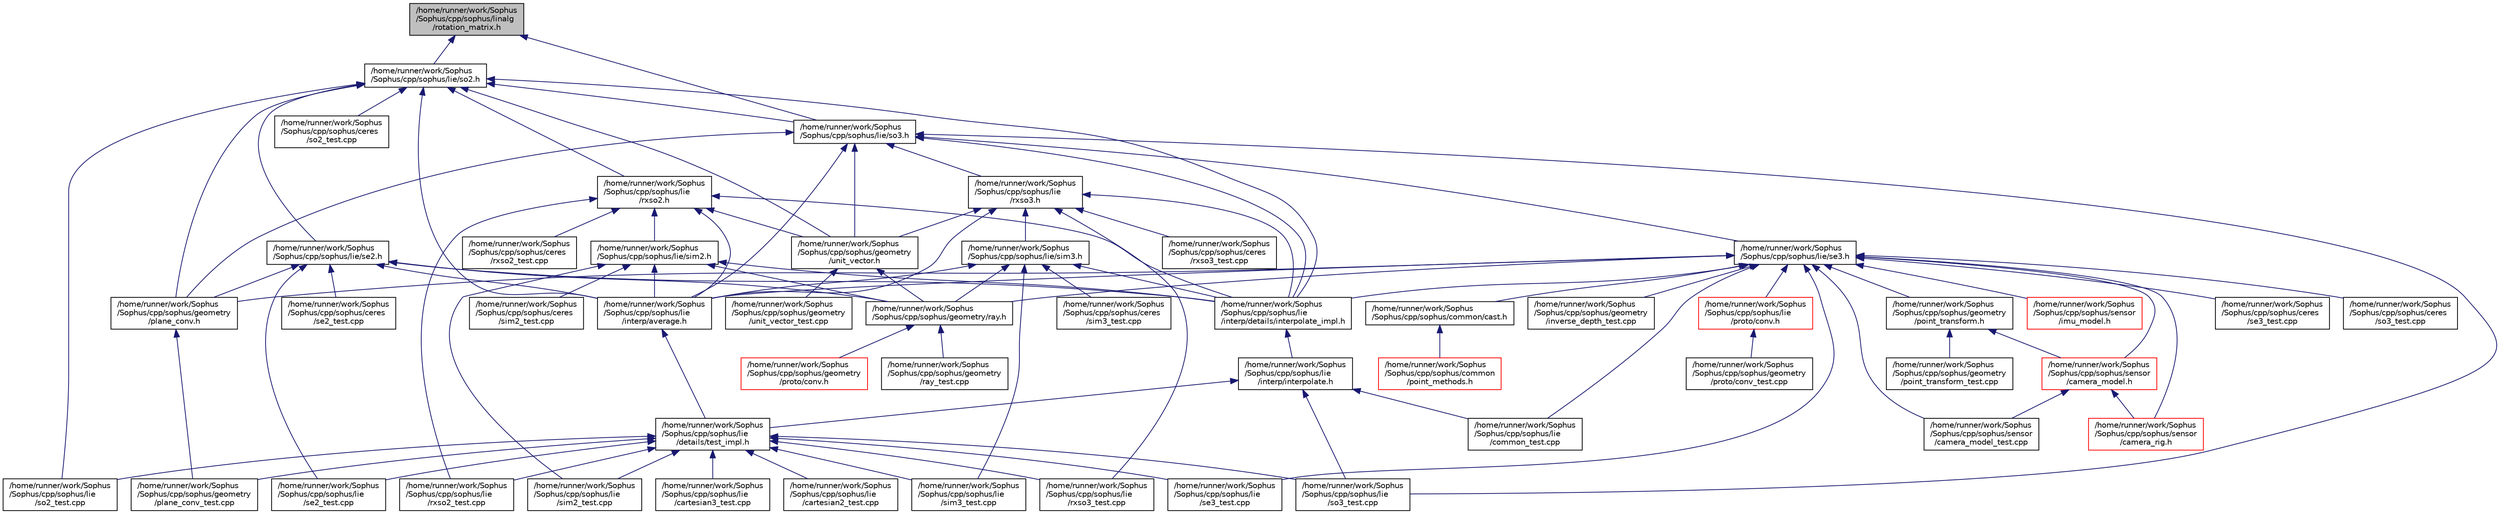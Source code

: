 digraph "/home/runner/work/Sophus/Sophus/cpp/sophus/linalg/rotation_matrix.h"
{
 // LATEX_PDF_SIZE
  edge [fontname="Helvetica",fontsize="10",labelfontname="Helvetica",labelfontsize="10"];
  node [fontname="Helvetica",fontsize="10",shape=record];
  Node1 [label="/home/runner/work/Sophus\l/Sophus/cpp/sophus/linalg\l/rotation_matrix.h",height=0.2,width=0.4,color="black", fillcolor="grey75", style="filled", fontcolor="black",tooltip=" "];
  Node1 -> Node2 [dir="back",color="midnightblue",fontsize="10",style="solid",fontname="Helvetica"];
  Node2 [label="/home/runner/work/Sophus\l/Sophus/cpp/sophus/lie/so2.h",height=0.2,width=0.4,color="black", fillcolor="white", style="filled",URL="$so2_8h.html",tooltip=" "];
  Node2 -> Node3 [dir="back",color="midnightblue",fontsize="10",style="solid",fontname="Helvetica"];
  Node3 [label="/home/runner/work/Sophus\l/Sophus/cpp/sophus/ceres\l/so2_test.cpp",height=0.2,width=0.4,color="black", fillcolor="white", style="filled",URL="$ceres_2so2__test_8cpp.html",tooltip=" "];
  Node2 -> Node4 [dir="back",color="midnightblue",fontsize="10",style="solid",fontname="Helvetica"];
  Node4 [label="/home/runner/work/Sophus\l/Sophus/cpp/sophus/geometry\l/plane_conv.h",height=0.2,width=0.4,color="black", fillcolor="white", style="filled",URL="$plane__conv_8h.html",tooltip=" "];
  Node4 -> Node5 [dir="back",color="midnightblue",fontsize="10",style="solid",fontname="Helvetica"];
  Node5 [label="/home/runner/work/Sophus\l/Sophus/cpp/sophus/geometry\l/plane_conv_test.cpp",height=0.2,width=0.4,color="black", fillcolor="white", style="filled",URL="$plane__conv__test_8cpp.html",tooltip=" "];
  Node2 -> Node6 [dir="back",color="midnightblue",fontsize="10",style="solid",fontname="Helvetica"];
  Node6 [label="/home/runner/work/Sophus\l/Sophus/cpp/sophus/geometry\l/unit_vector.h",height=0.2,width=0.4,color="black", fillcolor="white", style="filled",URL="$unit__vector_8h.html",tooltip=" "];
  Node6 -> Node7 [dir="back",color="midnightblue",fontsize="10",style="solid",fontname="Helvetica"];
  Node7 [label="/home/runner/work/Sophus\l/Sophus/cpp/sophus/geometry/ray.h",height=0.2,width=0.4,color="black", fillcolor="white", style="filled",URL="$ray_8h.html",tooltip=" "];
  Node7 -> Node8 [dir="back",color="midnightblue",fontsize="10",style="solid",fontname="Helvetica"];
  Node8 [label="/home/runner/work/Sophus\l/Sophus/cpp/sophus/geometry\l/proto/conv.h",height=0.2,width=0.4,color="red", fillcolor="white", style="filled",URL="$geometry_2proto_2conv_8h.html",tooltip=" "];
  Node7 -> Node10 [dir="back",color="midnightblue",fontsize="10",style="solid",fontname="Helvetica"];
  Node10 [label="/home/runner/work/Sophus\l/Sophus/cpp/sophus/geometry\l/ray_test.cpp",height=0.2,width=0.4,color="black", fillcolor="white", style="filled",URL="$ray__test_8cpp.html",tooltip=" "];
  Node6 -> Node11 [dir="back",color="midnightblue",fontsize="10",style="solid",fontname="Helvetica"];
  Node11 [label="/home/runner/work/Sophus\l/Sophus/cpp/sophus/geometry\l/unit_vector_test.cpp",height=0.2,width=0.4,color="black", fillcolor="white", style="filled",URL="$unit__vector__test_8cpp.html",tooltip=" "];
  Node2 -> Node12 [dir="back",color="midnightblue",fontsize="10",style="solid",fontname="Helvetica"];
  Node12 [label="/home/runner/work/Sophus\l/Sophus/cpp/sophus/lie\l/interp/average.h",height=0.2,width=0.4,color="black", fillcolor="white", style="filled",URL="$average_8h.html",tooltip=" "];
  Node12 -> Node13 [dir="back",color="midnightblue",fontsize="10",style="solid",fontname="Helvetica"];
  Node13 [label="/home/runner/work/Sophus\l/Sophus/cpp/sophus/lie\l/details/test_impl.h",height=0.2,width=0.4,color="black", fillcolor="white", style="filled",URL="$lie_2details_2test__impl_8h.html",tooltip=" "];
  Node13 -> Node5 [dir="back",color="midnightblue",fontsize="10",style="solid",fontname="Helvetica"];
  Node13 -> Node14 [dir="back",color="midnightblue",fontsize="10",style="solid",fontname="Helvetica"];
  Node14 [label="/home/runner/work/Sophus\l/Sophus/cpp/sophus/lie\l/cartesian2_test.cpp",height=0.2,width=0.4,color="black", fillcolor="white", style="filled",URL="$cartesian2__test_8cpp.html",tooltip=" "];
  Node13 -> Node15 [dir="back",color="midnightblue",fontsize="10",style="solid",fontname="Helvetica"];
  Node15 [label="/home/runner/work/Sophus\l/Sophus/cpp/sophus/lie\l/cartesian3_test.cpp",height=0.2,width=0.4,color="black", fillcolor="white", style="filled",URL="$cartesian3__test_8cpp.html",tooltip=" "];
  Node13 -> Node16 [dir="back",color="midnightblue",fontsize="10",style="solid",fontname="Helvetica"];
  Node16 [label="/home/runner/work/Sophus\l/Sophus/cpp/sophus/lie\l/rxso2_test.cpp",height=0.2,width=0.4,color="black", fillcolor="white", style="filled",URL="$lie_2rxso2__test_8cpp.html",tooltip=" "];
  Node13 -> Node17 [dir="back",color="midnightblue",fontsize="10",style="solid",fontname="Helvetica"];
  Node17 [label="/home/runner/work/Sophus\l/Sophus/cpp/sophus/lie\l/rxso3_test.cpp",height=0.2,width=0.4,color="black", fillcolor="white", style="filled",URL="$lie_2rxso3__test_8cpp.html",tooltip=" "];
  Node13 -> Node18 [dir="back",color="midnightblue",fontsize="10",style="solid",fontname="Helvetica"];
  Node18 [label="/home/runner/work/Sophus\l/Sophus/cpp/sophus/lie\l/se2_test.cpp",height=0.2,width=0.4,color="black", fillcolor="white", style="filled",URL="$lie_2se2__test_8cpp.html",tooltip=" "];
  Node13 -> Node19 [dir="back",color="midnightblue",fontsize="10",style="solid",fontname="Helvetica"];
  Node19 [label="/home/runner/work/Sophus\l/Sophus/cpp/sophus/lie\l/se3_test.cpp",height=0.2,width=0.4,color="black", fillcolor="white", style="filled",URL="$lie_2se3__test_8cpp.html",tooltip=" "];
  Node13 -> Node20 [dir="back",color="midnightblue",fontsize="10",style="solid",fontname="Helvetica"];
  Node20 [label="/home/runner/work/Sophus\l/Sophus/cpp/sophus/lie\l/sim2_test.cpp",height=0.2,width=0.4,color="black", fillcolor="white", style="filled",URL="$lie_2sim2__test_8cpp.html",tooltip=" "];
  Node13 -> Node21 [dir="back",color="midnightblue",fontsize="10",style="solid",fontname="Helvetica"];
  Node21 [label="/home/runner/work/Sophus\l/Sophus/cpp/sophus/lie\l/sim3_test.cpp",height=0.2,width=0.4,color="black", fillcolor="white", style="filled",URL="$lie_2sim3__test_8cpp.html",tooltip=" "];
  Node13 -> Node22 [dir="back",color="midnightblue",fontsize="10",style="solid",fontname="Helvetica"];
  Node22 [label="/home/runner/work/Sophus\l/Sophus/cpp/sophus/lie\l/so2_test.cpp",height=0.2,width=0.4,color="black", fillcolor="white", style="filled",URL="$lie_2so2__test_8cpp.html",tooltip=" "];
  Node13 -> Node23 [dir="back",color="midnightblue",fontsize="10",style="solid",fontname="Helvetica"];
  Node23 [label="/home/runner/work/Sophus\l/Sophus/cpp/sophus/lie\l/so3_test.cpp",height=0.2,width=0.4,color="black", fillcolor="white", style="filled",URL="$lie_2so3__test_8cpp.html",tooltip=" "];
  Node2 -> Node24 [dir="back",color="midnightblue",fontsize="10",style="solid",fontname="Helvetica"];
  Node24 [label="/home/runner/work/Sophus\l/Sophus/cpp/sophus/lie\l/interp/details/interpolate_impl.h",height=0.2,width=0.4,color="black", fillcolor="white", style="filled",URL="$interpolate__impl_8h.html",tooltip=" "];
  Node24 -> Node25 [dir="back",color="midnightblue",fontsize="10",style="solid",fontname="Helvetica"];
  Node25 [label="/home/runner/work/Sophus\l/Sophus/cpp/sophus/lie\l/interp/interpolate.h",height=0.2,width=0.4,color="black", fillcolor="white", style="filled",URL="$interpolate_8h.html",tooltip=" "];
  Node25 -> Node26 [dir="back",color="midnightblue",fontsize="10",style="solid",fontname="Helvetica"];
  Node26 [label="/home/runner/work/Sophus\l/Sophus/cpp/sophus/lie\l/common_test.cpp",height=0.2,width=0.4,color="black", fillcolor="white", style="filled",URL="$common__test_8cpp.html",tooltip=" "];
  Node25 -> Node13 [dir="back",color="midnightblue",fontsize="10",style="solid",fontname="Helvetica"];
  Node25 -> Node23 [dir="back",color="midnightblue",fontsize="10",style="solid",fontname="Helvetica"];
  Node2 -> Node27 [dir="back",color="midnightblue",fontsize="10",style="solid",fontname="Helvetica"];
  Node27 [label="/home/runner/work/Sophus\l/Sophus/cpp/sophus/lie\l/rxso2.h",height=0.2,width=0.4,color="black", fillcolor="white", style="filled",URL="$rxso2_8h.html",tooltip=" "];
  Node27 -> Node28 [dir="back",color="midnightblue",fontsize="10",style="solid",fontname="Helvetica"];
  Node28 [label="/home/runner/work/Sophus\l/Sophus/cpp/sophus/ceres\l/rxso2_test.cpp",height=0.2,width=0.4,color="black", fillcolor="white", style="filled",URL="$ceres_2rxso2__test_8cpp.html",tooltip=" "];
  Node27 -> Node6 [dir="back",color="midnightblue",fontsize="10",style="solid",fontname="Helvetica"];
  Node27 -> Node12 [dir="back",color="midnightblue",fontsize="10",style="solid",fontname="Helvetica"];
  Node27 -> Node24 [dir="back",color="midnightblue",fontsize="10",style="solid",fontname="Helvetica"];
  Node27 -> Node16 [dir="back",color="midnightblue",fontsize="10",style="solid",fontname="Helvetica"];
  Node27 -> Node29 [dir="back",color="midnightblue",fontsize="10",style="solid",fontname="Helvetica"];
  Node29 [label="/home/runner/work/Sophus\l/Sophus/cpp/sophus/lie/sim2.h",height=0.2,width=0.4,color="black", fillcolor="white", style="filled",URL="$sim2_8h.html",tooltip=" "];
  Node29 -> Node30 [dir="back",color="midnightblue",fontsize="10",style="solid",fontname="Helvetica"];
  Node30 [label="/home/runner/work/Sophus\l/Sophus/cpp/sophus/ceres\l/sim2_test.cpp",height=0.2,width=0.4,color="black", fillcolor="white", style="filled",URL="$ceres_2sim2__test_8cpp.html",tooltip=" "];
  Node29 -> Node7 [dir="back",color="midnightblue",fontsize="10",style="solid",fontname="Helvetica"];
  Node29 -> Node12 [dir="back",color="midnightblue",fontsize="10",style="solid",fontname="Helvetica"];
  Node29 -> Node24 [dir="back",color="midnightblue",fontsize="10",style="solid",fontname="Helvetica"];
  Node29 -> Node20 [dir="back",color="midnightblue",fontsize="10",style="solid",fontname="Helvetica"];
  Node2 -> Node31 [dir="back",color="midnightblue",fontsize="10",style="solid",fontname="Helvetica"];
  Node31 [label="/home/runner/work/Sophus\l/Sophus/cpp/sophus/lie/so3.h",height=0.2,width=0.4,color="black", fillcolor="white", style="filled",URL="$so3_8h.html",tooltip=" "];
  Node31 -> Node4 [dir="back",color="midnightblue",fontsize="10",style="solid",fontname="Helvetica"];
  Node31 -> Node6 [dir="back",color="midnightblue",fontsize="10",style="solid",fontname="Helvetica"];
  Node31 -> Node12 [dir="back",color="midnightblue",fontsize="10",style="solid",fontname="Helvetica"];
  Node31 -> Node24 [dir="back",color="midnightblue",fontsize="10",style="solid",fontname="Helvetica"];
  Node31 -> Node32 [dir="back",color="midnightblue",fontsize="10",style="solid",fontname="Helvetica"];
  Node32 [label="/home/runner/work/Sophus\l/Sophus/cpp/sophus/lie\l/rxso3.h",height=0.2,width=0.4,color="black", fillcolor="white", style="filled",URL="$rxso3_8h.html",tooltip=" "];
  Node32 -> Node33 [dir="back",color="midnightblue",fontsize="10",style="solid",fontname="Helvetica"];
  Node33 [label="/home/runner/work/Sophus\l/Sophus/cpp/sophus/ceres\l/rxso3_test.cpp",height=0.2,width=0.4,color="black", fillcolor="white", style="filled",URL="$ceres_2rxso3__test_8cpp.html",tooltip=" "];
  Node32 -> Node6 [dir="back",color="midnightblue",fontsize="10",style="solid",fontname="Helvetica"];
  Node32 -> Node12 [dir="back",color="midnightblue",fontsize="10",style="solid",fontname="Helvetica"];
  Node32 -> Node24 [dir="back",color="midnightblue",fontsize="10",style="solid",fontname="Helvetica"];
  Node32 -> Node17 [dir="back",color="midnightblue",fontsize="10",style="solid",fontname="Helvetica"];
  Node32 -> Node34 [dir="back",color="midnightblue",fontsize="10",style="solid",fontname="Helvetica"];
  Node34 [label="/home/runner/work/Sophus\l/Sophus/cpp/sophus/lie/sim3.h",height=0.2,width=0.4,color="black", fillcolor="white", style="filled",URL="$sim3_8h.html",tooltip=" "];
  Node34 -> Node35 [dir="back",color="midnightblue",fontsize="10",style="solid",fontname="Helvetica"];
  Node35 [label="/home/runner/work/Sophus\l/Sophus/cpp/sophus/ceres\l/sim3_test.cpp",height=0.2,width=0.4,color="black", fillcolor="white", style="filled",URL="$ceres_2sim3__test_8cpp.html",tooltip=" "];
  Node34 -> Node7 [dir="back",color="midnightblue",fontsize="10",style="solid",fontname="Helvetica"];
  Node34 -> Node12 [dir="back",color="midnightblue",fontsize="10",style="solid",fontname="Helvetica"];
  Node34 -> Node24 [dir="back",color="midnightblue",fontsize="10",style="solid",fontname="Helvetica"];
  Node34 -> Node21 [dir="back",color="midnightblue",fontsize="10",style="solid",fontname="Helvetica"];
  Node31 -> Node36 [dir="back",color="midnightblue",fontsize="10",style="solid",fontname="Helvetica"];
  Node36 [label="/home/runner/work/Sophus\l/Sophus/cpp/sophus/lie/se3.h",height=0.2,width=0.4,color="black", fillcolor="white", style="filled",URL="$se3_8h.html",tooltip=" "];
  Node36 -> Node37 [dir="back",color="midnightblue",fontsize="10",style="solid",fontname="Helvetica"];
  Node37 [label="/home/runner/work/Sophus\l/Sophus/cpp/sophus/ceres\l/se3_test.cpp",height=0.2,width=0.4,color="black", fillcolor="white", style="filled",URL="$ceres_2se3__test_8cpp.html",tooltip=" "];
  Node36 -> Node38 [dir="back",color="midnightblue",fontsize="10",style="solid",fontname="Helvetica"];
  Node38 [label="/home/runner/work/Sophus\l/Sophus/cpp/sophus/ceres\l/so3_test.cpp",height=0.2,width=0.4,color="black", fillcolor="white", style="filled",URL="$ceres_2so3__test_8cpp.html",tooltip=" "];
  Node36 -> Node39 [dir="back",color="midnightblue",fontsize="10",style="solid",fontname="Helvetica"];
  Node39 [label="/home/runner/work/Sophus\l/Sophus/cpp/sophus/common/cast.h",height=0.2,width=0.4,color="black", fillcolor="white", style="filled",URL="$cast_8h.html",tooltip=" "];
  Node39 -> Node40 [dir="back",color="midnightblue",fontsize="10",style="solid",fontname="Helvetica"];
  Node40 [label="/home/runner/work/Sophus\l/Sophus/cpp/sophus/common\l/point_methods.h",height=0.2,width=0.4,color="red", fillcolor="white", style="filled",URL="$point__methods_8h.html",tooltip=" "];
  Node36 -> Node83 [dir="back",color="midnightblue",fontsize="10",style="solid",fontname="Helvetica"];
  Node83 [label="/home/runner/work/Sophus\l/Sophus/cpp/sophus/geometry\l/inverse_depth_test.cpp",height=0.2,width=0.4,color="black", fillcolor="white", style="filled",URL="$inverse__depth__test_8cpp.html",tooltip=" "];
  Node36 -> Node4 [dir="back",color="midnightblue",fontsize="10",style="solid",fontname="Helvetica"];
  Node36 -> Node84 [dir="back",color="midnightblue",fontsize="10",style="solid",fontname="Helvetica"];
  Node84 [label="/home/runner/work/Sophus\l/Sophus/cpp/sophus/geometry\l/point_transform.h",height=0.2,width=0.4,color="black", fillcolor="white", style="filled",URL="$point__transform_8h.html",tooltip=" "];
  Node84 -> Node85 [dir="back",color="midnightblue",fontsize="10",style="solid",fontname="Helvetica"];
  Node85 [label="/home/runner/work/Sophus\l/Sophus/cpp/sophus/geometry\l/point_transform_test.cpp",height=0.2,width=0.4,color="black", fillcolor="white", style="filled",URL="$point__transform__test_8cpp.html",tooltip=" "];
  Node84 -> Node67 [dir="back",color="midnightblue",fontsize="10",style="solid",fontname="Helvetica"];
  Node67 [label="/home/runner/work/Sophus\l/Sophus/cpp/sophus/sensor\l/camera_model.h",height=0.2,width=0.4,color="red", fillcolor="white", style="filled",URL="$camera__model_8h.html",tooltip=" "];
  Node67 -> Node53 [dir="back",color="midnightblue",fontsize="10",style="solid",fontname="Helvetica"];
  Node53 [label="/home/runner/work/Sophus\l/Sophus/cpp/sophus/sensor\l/camera_model_test.cpp",height=0.2,width=0.4,color="black", fillcolor="white", style="filled",URL="$camera__model__test_8cpp.html",tooltip=" "];
  Node67 -> Node69 [dir="back",color="midnightblue",fontsize="10",style="solid",fontname="Helvetica"];
  Node69 [label="/home/runner/work/Sophus\l/Sophus/cpp/sophus/sensor\l/camera_rig.h",height=0.2,width=0.4,color="red", fillcolor="white", style="filled",URL="$camera__rig_8h.html",tooltip=" "];
  Node36 -> Node7 [dir="back",color="midnightblue",fontsize="10",style="solid",fontname="Helvetica"];
  Node36 -> Node26 [dir="back",color="midnightblue",fontsize="10",style="solid",fontname="Helvetica"];
  Node36 -> Node12 [dir="back",color="midnightblue",fontsize="10",style="solid",fontname="Helvetica"];
  Node36 -> Node24 [dir="back",color="midnightblue",fontsize="10",style="solid",fontname="Helvetica"];
  Node36 -> Node86 [dir="back",color="midnightblue",fontsize="10",style="solid",fontname="Helvetica"];
  Node86 [label="/home/runner/work/Sophus\l/Sophus/cpp/sophus/lie\l/proto/conv.h",height=0.2,width=0.4,color="red", fillcolor="white", style="filled",URL="$lie_2proto_2conv_8h.html",tooltip=" "];
  Node86 -> Node87 [dir="back",color="midnightblue",fontsize="10",style="solid",fontname="Helvetica"];
  Node87 [label="/home/runner/work/Sophus\l/Sophus/cpp/sophus/geometry\l/proto/conv_test.cpp",height=0.2,width=0.4,color="black", fillcolor="white", style="filled",URL="$geometry_2proto_2conv__test_8cpp.html",tooltip=" "];
  Node36 -> Node19 [dir="back",color="midnightblue",fontsize="10",style="solid",fontname="Helvetica"];
  Node36 -> Node67 [dir="back",color="midnightblue",fontsize="10",style="solid",fontname="Helvetica"];
  Node36 -> Node53 [dir="back",color="midnightblue",fontsize="10",style="solid",fontname="Helvetica"];
  Node36 -> Node69 [dir="back",color="midnightblue",fontsize="10",style="solid",fontname="Helvetica"];
  Node36 -> Node90 [dir="back",color="midnightblue",fontsize="10",style="solid",fontname="Helvetica"];
  Node90 [label="/home/runner/work/Sophus\l/Sophus/cpp/sophus/sensor\l/imu_model.h",height=0.2,width=0.4,color="red", fillcolor="white", style="filled",URL="$imu__model_8h.html",tooltip=" "];
  Node31 -> Node23 [dir="back",color="midnightblue",fontsize="10",style="solid",fontname="Helvetica"];
  Node2 -> Node93 [dir="back",color="midnightblue",fontsize="10",style="solid",fontname="Helvetica"];
  Node93 [label="/home/runner/work/Sophus\l/Sophus/cpp/sophus/lie/se2.h",height=0.2,width=0.4,color="black", fillcolor="white", style="filled",URL="$se2_8h.html",tooltip=" "];
  Node93 -> Node94 [dir="back",color="midnightblue",fontsize="10",style="solid",fontname="Helvetica"];
  Node94 [label="/home/runner/work/Sophus\l/Sophus/cpp/sophus/ceres\l/se2_test.cpp",height=0.2,width=0.4,color="black", fillcolor="white", style="filled",URL="$ceres_2se2__test_8cpp.html",tooltip=" "];
  Node93 -> Node4 [dir="back",color="midnightblue",fontsize="10",style="solid",fontname="Helvetica"];
  Node93 -> Node7 [dir="back",color="midnightblue",fontsize="10",style="solid",fontname="Helvetica"];
  Node93 -> Node12 [dir="back",color="midnightblue",fontsize="10",style="solid",fontname="Helvetica"];
  Node93 -> Node24 [dir="back",color="midnightblue",fontsize="10",style="solid",fontname="Helvetica"];
  Node93 -> Node18 [dir="back",color="midnightblue",fontsize="10",style="solid",fontname="Helvetica"];
  Node2 -> Node22 [dir="back",color="midnightblue",fontsize="10",style="solid",fontname="Helvetica"];
  Node1 -> Node31 [dir="back",color="midnightblue",fontsize="10",style="solid",fontname="Helvetica"];
}
